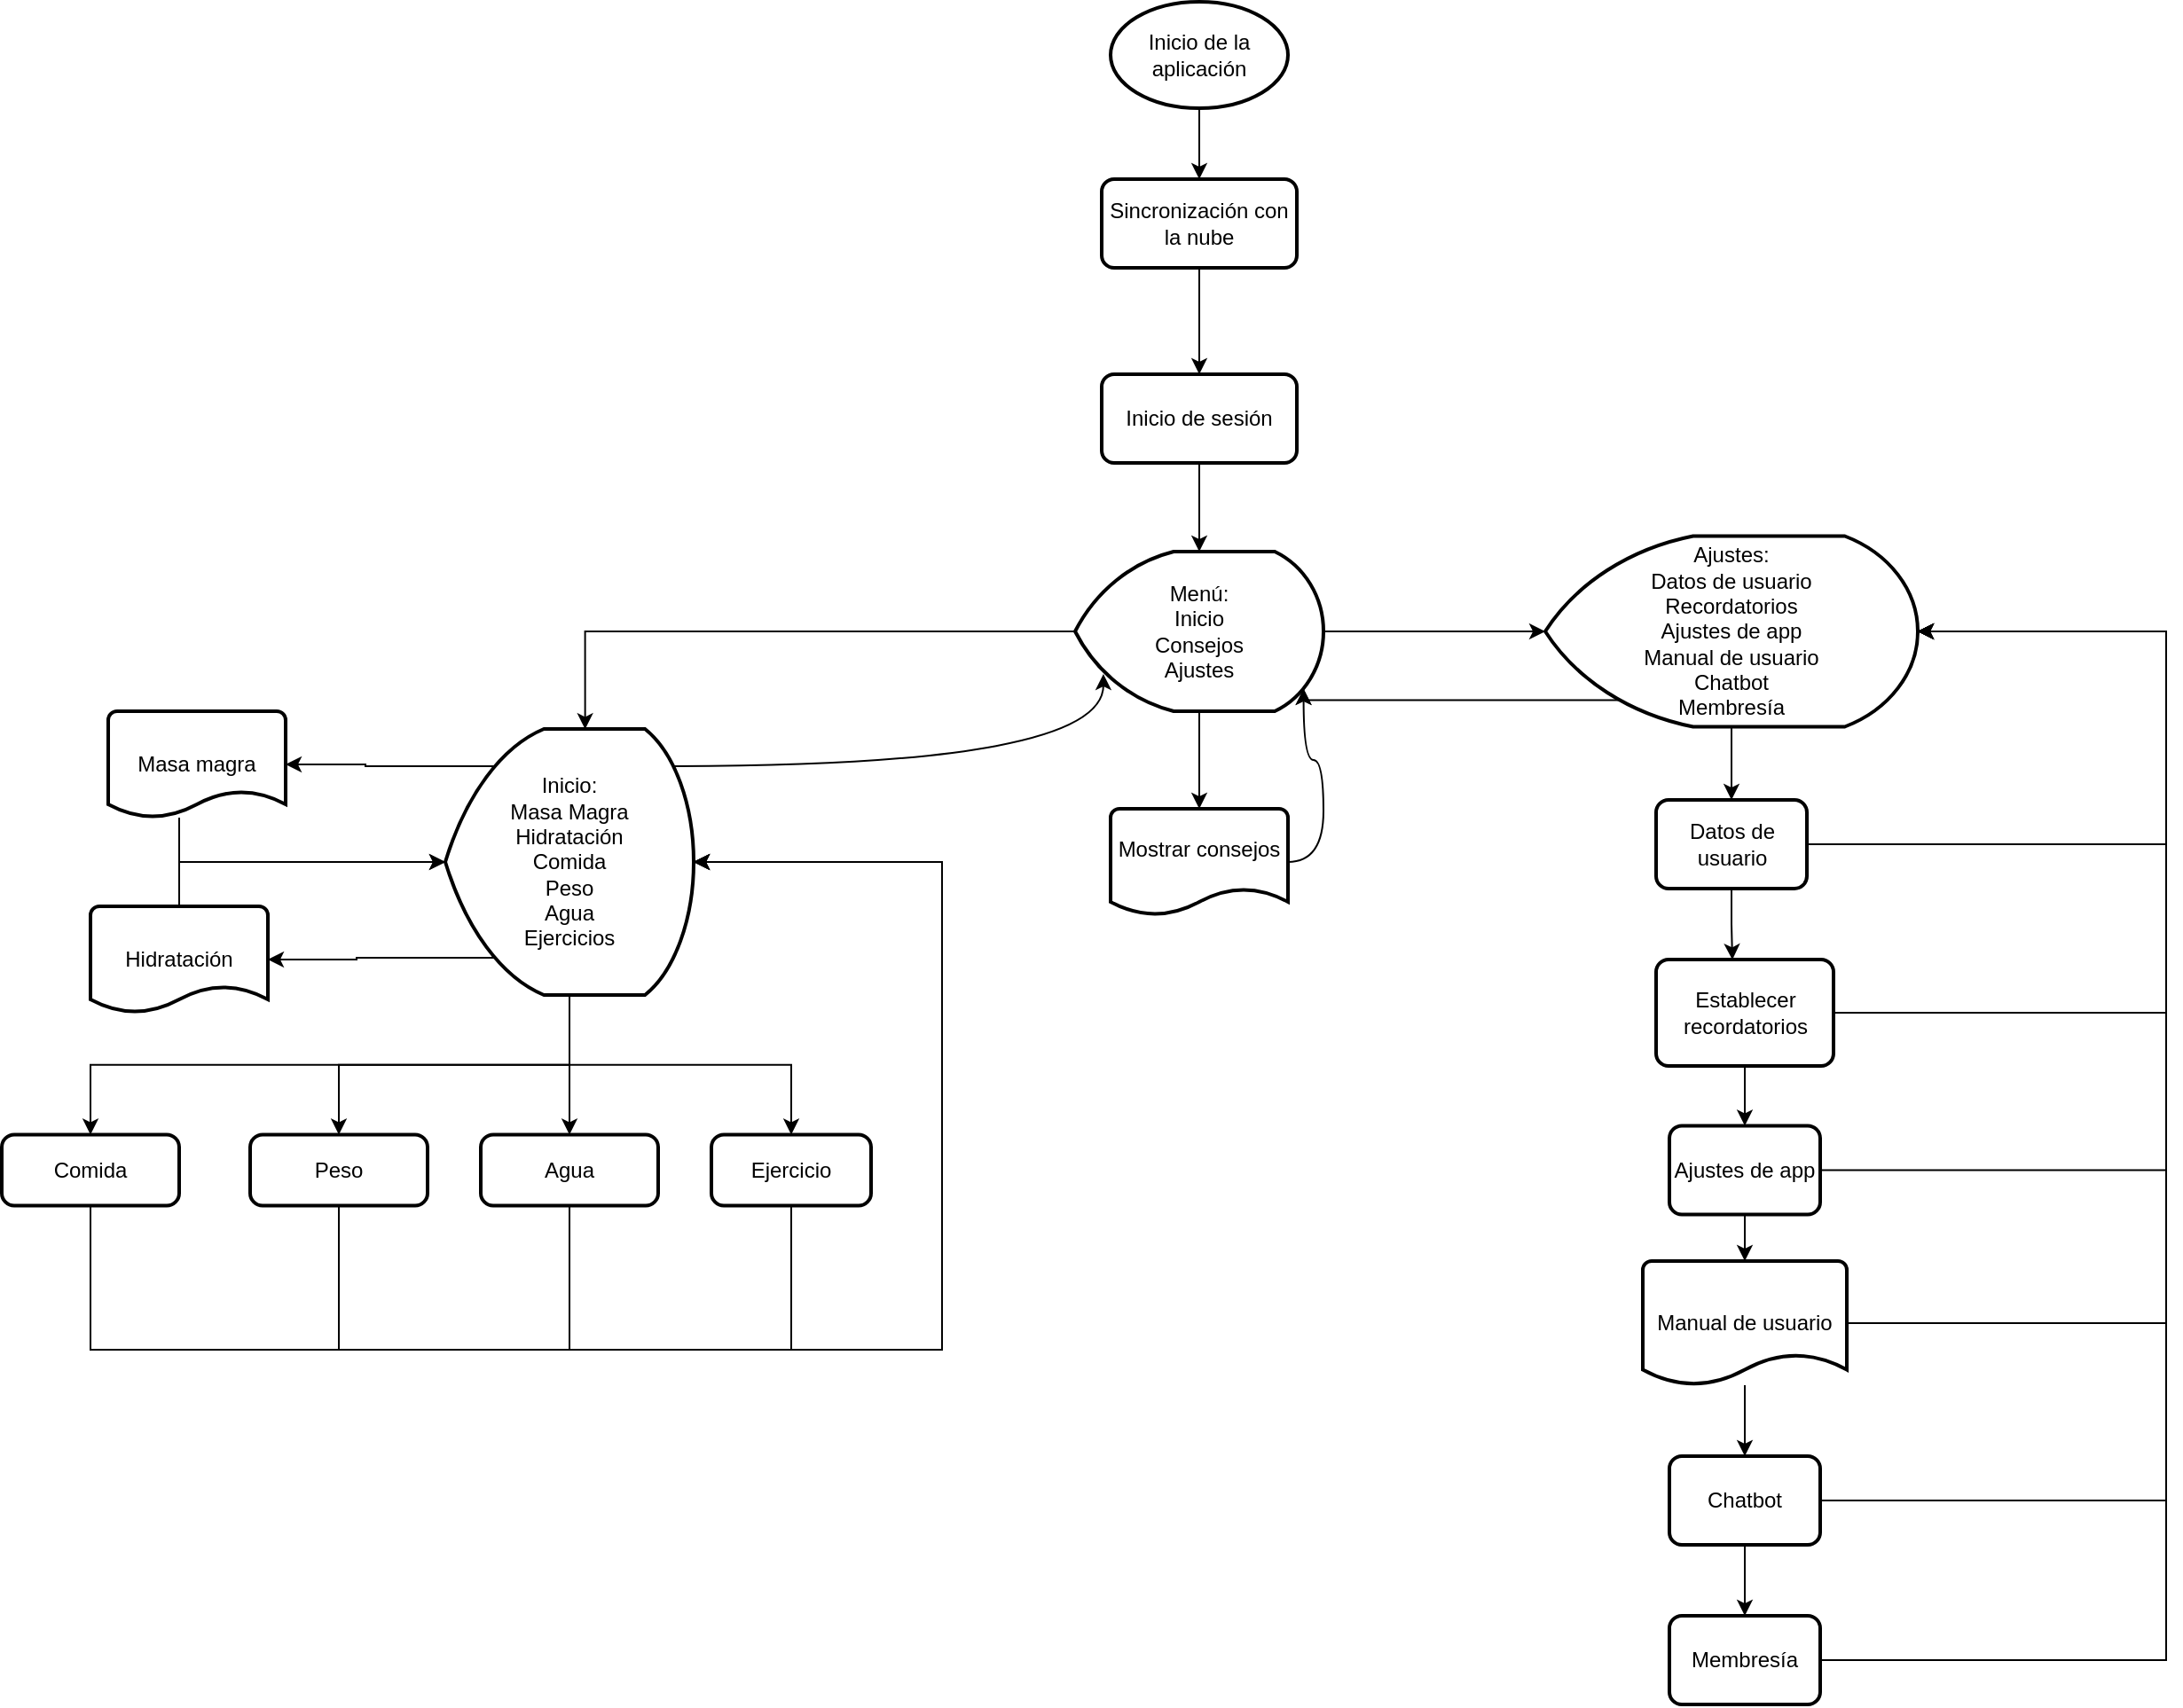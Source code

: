 <mxfile version="15.7.1" type="github">
  <diagram id="03ZAokcntrlKChbKRNU_" name="Page-1">
    <mxGraphModel dx="1635" dy="908" grid="1" gridSize="10" guides="1" tooltips="1" connect="1" arrows="1" fold="1" page="1" pageScale="1" pageWidth="1700" pageHeight="1100" math="0" shadow="0">
      <root>
        <mxCell id="0" />
        <mxCell id="1" parent="0" />
        <mxCell id="AI65t0Lun6rir1HkQO0F-37" style="edgeStyle=orthogonalEdgeStyle;rounded=0;orthogonalLoop=1;jettySize=auto;html=1;exitX=0.5;exitY=1;exitDx=0;exitDy=0;exitPerimeter=0;entryX=0.5;entryY=0;entryDx=0;entryDy=0;" parent="1" source="AI65t0Lun6rir1HkQO0F-2" target="AI65t0Lun6rir1HkQO0F-4" edge="1">
          <mxGeometry relative="1" as="geometry" />
        </mxCell>
        <mxCell id="AI65t0Lun6rir1HkQO0F-2" value="Inicio de la aplicación" style="strokeWidth=2;html=1;shape=mxgraph.flowchart.start_1;whiteSpace=wrap;" parent="1" vertex="1">
          <mxGeometry x="765" y="30" width="100" height="60" as="geometry" />
        </mxCell>
        <mxCell id="AI65t0Lun6rir1HkQO0F-40" value="" style="edgeStyle=orthogonalEdgeStyle;rounded=0;orthogonalLoop=1;jettySize=auto;html=1;" parent="1" source="AI65t0Lun6rir1HkQO0F-3" target="AI65t0Lun6rir1HkQO0F-5" edge="1">
          <mxGeometry relative="1" as="geometry" />
        </mxCell>
        <mxCell id="AI65t0Lun6rir1HkQO0F-3" value="Inicio de sesión" style="rounded=1;whiteSpace=wrap;html=1;absoluteArcSize=1;arcSize=14;strokeWidth=2;" parent="1" vertex="1">
          <mxGeometry x="760" y="240" width="110" height="50" as="geometry" />
        </mxCell>
        <mxCell id="AI65t0Lun6rir1HkQO0F-38" style="edgeStyle=orthogonalEdgeStyle;rounded=0;orthogonalLoop=1;jettySize=auto;html=1;exitX=0.5;exitY=1;exitDx=0;exitDy=0;entryX=0.5;entryY=0;entryDx=0;entryDy=0;" parent="1" source="AI65t0Lun6rir1HkQO0F-4" target="AI65t0Lun6rir1HkQO0F-3" edge="1">
          <mxGeometry relative="1" as="geometry" />
        </mxCell>
        <mxCell id="AI65t0Lun6rir1HkQO0F-4" value="Sincronización con la nube" style="rounded=1;whiteSpace=wrap;html=1;absoluteArcSize=1;arcSize=14;strokeWidth=2;" parent="1" vertex="1">
          <mxGeometry x="760" y="130" width="110" height="50" as="geometry" />
        </mxCell>
        <mxCell id="AI65t0Lun6rir1HkQO0F-24" style="edgeStyle=orthogonalEdgeStyle;rounded=0;orthogonalLoop=1;jettySize=auto;html=1;exitX=0;exitY=0.5;exitDx=0;exitDy=0;exitPerimeter=0;entryX=0.563;entryY=0.001;entryDx=0;entryDy=0;entryPerimeter=0;" parent="1" source="AI65t0Lun6rir1HkQO0F-5" target="AI65t0Lun6rir1HkQO0F-12" edge="1">
          <mxGeometry relative="1" as="geometry" />
        </mxCell>
        <mxCell id="AI65t0Lun6rir1HkQO0F-26" style="edgeStyle=orthogonalEdgeStyle;rounded=0;orthogonalLoop=1;jettySize=auto;html=1;exitX=0.5;exitY=1;exitDx=0;exitDy=0;exitPerimeter=0;" parent="1" source="AI65t0Lun6rir1HkQO0F-5" target="AI65t0Lun6rir1HkQO0F-9" edge="1">
          <mxGeometry relative="1" as="geometry" />
        </mxCell>
        <mxCell id="AI65t0Lun6rir1HkQO0F-27" style="edgeStyle=orthogonalEdgeStyle;rounded=0;orthogonalLoop=1;jettySize=auto;html=1;exitX=1;exitY=0.5;exitDx=0;exitDy=0;exitPerimeter=0;" parent="1" source="AI65t0Lun6rir1HkQO0F-5" target="AI65t0Lun6rir1HkQO0F-10" edge="1">
          <mxGeometry relative="1" as="geometry" />
        </mxCell>
        <mxCell id="AI65t0Lun6rir1HkQO0F-5" value="Menú:&lt;br&gt;Inicio&lt;br&gt;Consejos&lt;br&gt;Ajustes" style="strokeWidth=2;html=1;shape=mxgraph.flowchart.display;whiteSpace=wrap;" parent="1" vertex="1">
          <mxGeometry x="745" y="340" width="140" height="90" as="geometry" />
        </mxCell>
        <mxCell id="kHd_3ohGGgEumY1ikTWk-7" style="edgeStyle=orthogonalEdgeStyle;rounded=0;orthogonalLoop=1;jettySize=auto;html=1;exitX=1;exitY=0.5;exitDx=0;exitDy=0;exitPerimeter=0;entryX=0.92;entryY=0.86;entryDx=0;entryDy=0;entryPerimeter=0;curved=1;" edge="1" parent="1" source="AI65t0Lun6rir1HkQO0F-9" target="AI65t0Lun6rir1HkQO0F-5">
          <mxGeometry relative="1" as="geometry" />
        </mxCell>
        <mxCell id="AI65t0Lun6rir1HkQO0F-9" value="Mostrar consejos&lt;br&gt;&amp;nbsp;" style="strokeWidth=2;html=1;shape=mxgraph.flowchart.document2;whiteSpace=wrap;size=0.25;" parent="1" vertex="1">
          <mxGeometry x="765" y="485" width="100" height="60" as="geometry" />
        </mxCell>
        <mxCell id="AI65t0Lun6rir1HkQO0F-47" style="edgeStyle=orthogonalEdgeStyle;rounded=0;orthogonalLoop=1;jettySize=auto;html=1;exitX=0.5;exitY=1;exitDx=0;exitDy=0;exitPerimeter=0;entryX=0.5;entryY=0;entryDx=0;entryDy=0;" parent="1" source="AI65t0Lun6rir1HkQO0F-10" target="AI65t0Lun6rir1HkQO0F-44" edge="1">
          <mxGeometry relative="1" as="geometry" />
        </mxCell>
        <mxCell id="kHd_3ohGGgEumY1ikTWk-16" style="edgeStyle=orthogonalEdgeStyle;rounded=0;orthogonalLoop=1;jettySize=auto;html=1;exitX=0.2;exitY=0.86;exitDx=0;exitDy=0;exitPerimeter=0;entryX=0.92;entryY=0.86;entryDx=0;entryDy=0;entryPerimeter=0;curved=1;" edge="1" parent="1" source="AI65t0Lun6rir1HkQO0F-10" target="AI65t0Lun6rir1HkQO0F-5">
          <mxGeometry relative="1" as="geometry">
            <Array as="points">
              <mxPoint x="874" y="424" />
            </Array>
          </mxGeometry>
        </mxCell>
        <mxCell id="AI65t0Lun6rir1HkQO0F-10" value="Ajustes:&lt;br&gt;Datos de usuario&lt;br&gt;Recordatorios&lt;br&gt;Ajustes de app&lt;br&gt;Manual de usuario&lt;br&gt;Chatbot&lt;br&gt;Membresía" style="strokeWidth=2;html=1;shape=mxgraph.flowchart.display;whiteSpace=wrap;" parent="1" vertex="1">
          <mxGeometry x="1010" y="331.25" width="210" height="107.5" as="geometry" />
        </mxCell>
        <mxCell id="AI65t0Lun6rir1HkQO0F-29" style="edgeStyle=orthogonalEdgeStyle;rounded=0;orthogonalLoop=1;jettySize=auto;html=1;exitX=0.2;exitY=0.14;exitDx=0;exitDy=0;exitPerimeter=0;entryX=1;entryY=0.5;entryDx=0;entryDy=0;entryPerimeter=0;" parent="1" source="AI65t0Lun6rir1HkQO0F-12" target="AI65t0Lun6rir1HkQO0F-16" edge="1">
          <mxGeometry relative="1" as="geometry" />
        </mxCell>
        <mxCell id="AI65t0Lun6rir1HkQO0F-30" style="edgeStyle=orthogonalEdgeStyle;rounded=0;orthogonalLoop=1;jettySize=auto;html=1;exitX=0.2;exitY=0.86;exitDx=0;exitDy=0;exitPerimeter=0;entryX=1;entryY=0.5;entryDx=0;entryDy=0;entryPerimeter=0;" parent="1" source="AI65t0Lun6rir1HkQO0F-12" target="AI65t0Lun6rir1HkQO0F-17" edge="1">
          <mxGeometry relative="1" as="geometry" />
        </mxCell>
        <mxCell id="AI65t0Lun6rir1HkQO0F-31" style="edgeStyle=orthogonalEdgeStyle;rounded=0;orthogonalLoop=1;jettySize=auto;html=1;exitX=0.5;exitY=1;exitDx=0;exitDy=0;exitPerimeter=0;entryX=0.5;entryY=0;entryDx=0;entryDy=0;" parent="1" source="AI65t0Lun6rir1HkQO0F-12" target="AI65t0Lun6rir1HkQO0F-18" edge="1">
          <mxGeometry relative="1" as="geometry" />
        </mxCell>
        <mxCell id="AI65t0Lun6rir1HkQO0F-32" style="edgeStyle=orthogonalEdgeStyle;rounded=0;orthogonalLoop=1;jettySize=auto;html=1;exitX=0.5;exitY=1;exitDx=0;exitDy=0;exitPerimeter=0;entryX=0.5;entryY=0;entryDx=0;entryDy=0;" parent="1" source="AI65t0Lun6rir1HkQO0F-12" target="AI65t0Lun6rir1HkQO0F-19" edge="1">
          <mxGeometry relative="1" as="geometry" />
        </mxCell>
        <mxCell id="AI65t0Lun6rir1HkQO0F-33" style="edgeStyle=orthogonalEdgeStyle;rounded=0;orthogonalLoop=1;jettySize=auto;html=1;exitX=0.5;exitY=1;exitDx=0;exitDy=0;exitPerimeter=0;entryX=0.5;entryY=0;entryDx=0;entryDy=0;" parent="1" source="AI65t0Lun6rir1HkQO0F-12" target="AI65t0Lun6rir1HkQO0F-20" edge="1">
          <mxGeometry relative="1" as="geometry" />
        </mxCell>
        <mxCell id="AI65t0Lun6rir1HkQO0F-35" style="edgeStyle=orthogonalEdgeStyle;rounded=0;orthogonalLoop=1;jettySize=auto;html=1;exitX=0.5;exitY=1;exitDx=0;exitDy=0;exitPerimeter=0;" parent="1" source="AI65t0Lun6rir1HkQO0F-12" target="AI65t0Lun6rir1HkQO0F-22" edge="1">
          <mxGeometry relative="1" as="geometry" />
        </mxCell>
        <mxCell id="kHd_3ohGGgEumY1ikTWk-15" style="edgeStyle=orthogonalEdgeStyle;rounded=0;orthogonalLoop=1;jettySize=auto;html=1;exitX=0.92;exitY=0.14;exitDx=0;exitDy=0;exitPerimeter=0;entryX=0.114;entryY=0.767;entryDx=0;entryDy=0;entryPerimeter=0;curved=1;" edge="1" parent="1" source="AI65t0Lun6rir1HkQO0F-12" target="AI65t0Lun6rir1HkQO0F-5">
          <mxGeometry relative="1" as="geometry" />
        </mxCell>
        <mxCell id="AI65t0Lun6rir1HkQO0F-12" value="Inicio:&lt;br&gt;Masa Magra&lt;br&gt;Hidratación&lt;br&gt;Comida&lt;br&gt;Peso&lt;br&gt;Agua&lt;br&gt;Ejercicios" style="strokeWidth=2;html=1;shape=mxgraph.flowchart.display;whiteSpace=wrap;" parent="1" vertex="1">
          <mxGeometry x="390" y="440" width="140" height="150" as="geometry" />
        </mxCell>
        <mxCell id="AI65t0Lun6rir1HkQO0F-42" value="" style="edgeStyle=orthogonalEdgeStyle;rounded=0;orthogonalLoop=1;jettySize=auto;html=1;" parent="1" source="AI65t0Lun6rir1HkQO0F-13" target="AI65t0Lun6rir1HkQO0F-15" edge="1">
          <mxGeometry relative="1" as="geometry" />
        </mxCell>
        <mxCell id="kHd_3ohGGgEumY1ikTWk-3" style="edgeStyle=orthogonalEdgeStyle;rounded=0;orthogonalLoop=1;jettySize=auto;html=1;exitX=1;exitY=0.5;exitDx=0;exitDy=0;exitPerimeter=0;entryX=1;entryY=0.5;entryDx=0;entryDy=0;entryPerimeter=0;" edge="1" parent="1" source="AI65t0Lun6rir1HkQO0F-13" target="AI65t0Lun6rir1HkQO0F-10">
          <mxGeometry relative="1" as="geometry">
            <Array as="points">
              <mxPoint x="1360" y="775" />
              <mxPoint x="1360" y="385" />
            </Array>
          </mxGeometry>
        </mxCell>
        <mxCell id="AI65t0Lun6rir1HkQO0F-13" value="Manual de usuario" style="strokeWidth=2;html=1;shape=mxgraph.flowchart.document2;whiteSpace=wrap;size=0.25;" parent="1" vertex="1">
          <mxGeometry x="1065" y="740" width="115" height="70" as="geometry" />
        </mxCell>
        <mxCell id="AI65t0Lun6rir1HkQO0F-51" value="" style="edgeStyle=orthogonalEdgeStyle;rounded=0;orthogonalLoop=1;jettySize=auto;html=1;" parent="1" source="AI65t0Lun6rir1HkQO0F-15" target="AI65t0Lun6rir1HkQO0F-46" edge="1">
          <mxGeometry relative="1" as="geometry" />
        </mxCell>
        <mxCell id="kHd_3ohGGgEumY1ikTWk-2" style="edgeStyle=orthogonalEdgeStyle;rounded=0;orthogonalLoop=1;jettySize=auto;html=1;exitX=1;exitY=0.5;exitDx=0;exitDy=0;entryX=1;entryY=0.5;entryDx=0;entryDy=0;entryPerimeter=0;" edge="1" parent="1" source="AI65t0Lun6rir1HkQO0F-15" target="AI65t0Lun6rir1HkQO0F-10">
          <mxGeometry relative="1" as="geometry">
            <Array as="points">
              <mxPoint x="1360" y="875" />
              <mxPoint x="1360" y="385" />
            </Array>
          </mxGeometry>
        </mxCell>
        <mxCell id="AI65t0Lun6rir1HkQO0F-15" value="Chatbot" style="rounded=1;whiteSpace=wrap;html=1;absoluteArcSize=1;arcSize=14;strokeWidth=2;" parent="1" vertex="1">
          <mxGeometry x="1080" y="850" width="85" height="50" as="geometry" />
        </mxCell>
        <mxCell id="kHd_3ohGGgEumY1ikTWk-14" style="edgeStyle=orthogonalEdgeStyle;rounded=0;orthogonalLoop=1;jettySize=auto;html=1;entryX=0;entryY=0.5;entryDx=0;entryDy=0;entryPerimeter=0;" edge="1" parent="1" source="AI65t0Lun6rir1HkQO0F-16" target="AI65t0Lun6rir1HkQO0F-12">
          <mxGeometry relative="1" as="geometry">
            <Array as="points">
              <mxPoint x="240" y="515" />
            </Array>
          </mxGeometry>
        </mxCell>
        <mxCell id="AI65t0Lun6rir1HkQO0F-16" value="Masa magra" style="strokeWidth=2;html=1;shape=mxgraph.flowchart.document2;whiteSpace=wrap;size=0.25;" parent="1" vertex="1">
          <mxGeometry x="200" y="430" width="100" height="60" as="geometry" />
        </mxCell>
        <mxCell id="kHd_3ohGGgEumY1ikTWk-12" style="edgeStyle=orthogonalEdgeStyle;rounded=0;orthogonalLoop=1;jettySize=auto;html=1;exitX=0.5;exitY=0;exitDx=0;exitDy=0;exitPerimeter=0;entryX=0;entryY=0.5;entryDx=0;entryDy=0;entryPerimeter=0;" edge="1" parent="1" source="AI65t0Lun6rir1HkQO0F-17" target="AI65t0Lun6rir1HkQO0F-12">
          <mxGeometry relative="1" as="geometry" />
        </mxCell>
        <mxCell id="AI65t0Lun6rir1HkQO0F-17" value="Hidratación" style="strokeWidth=2;html=1;shape=mxgraph.flowchart.document2;whiteSpace=wrap;size=0.25;" parent="1" vertex="1">
          <mxGeometry x="190" y="540" width="100" height="60" as="geometry" />
        </mxCell>
        <mxCell id="kHd_3ohGGgEumY1ikTWk-8" style="edgeStyle=orthogonalEdgeStyle;rounded=0;orthogonalLoop=1;jettySize=auto;html=1;exitX=0.5;exitY=1;exitDx=0;exitDy=0;entryX=1;entryY=0.5;entryDx=0;entryDy=0;entryPerimeter=0;" edge="1" parent="1" source="AI65t0Lun6rir1HkQO0F-18" target="AI65t0Lun6rir1HkQO0F-12">
          <mxGeometry relative="1" as="geometry">
            <Array as="points">
              <mxPoint x="190" y="790" />
              <mxPoint x="670" y="790" />
              <mxPoint x="670" y="515" />
            </Array>
          </mxGeometry>
        </mxCell>
        <mxCell id="AI65t0Lun6rir1HkQO0F-18" value="Comida" style="rounded=1;whiteSpace=wrap;html=1;absoluteArcSize=1;arcSize=14;strokeWidth=2;" parent="1" vertex="1">
          <mxGeometry x="140" y="668.75" width="100" height="40" as="geometry" />
        </mxCell>
        <mxCell id="kHd_3ohGGgEumY1ikTWk-9" style="edgeStyle=orthogonalEdgeStyle;rounded=0;orthogonalLoop=1;jettySize=auto;html=1;exitX=0.5;exitY=1;exitDx=0;exitDy=0;entryX=1;entryY=0.5;entryDx=0;entryDy=0;entryPerimeter=0;" edge="1" parent="1" source="AI65t0Lun6rir1HkQO0F-19" target="AI65t0Lun6rir1HkQO0F-12">
          <mxGeometry relative="1" as="geometry">
            <Array as="points">
              <mxPoint x="330" y="790" />
              <mxPoint x="670" y="790" />
              <mxPoint x="670" y="515" />
            </Array>
          </mxGeometry>
        </mxCell>
        <mxCell id="AI65t0Lun6rir1HkQO0F-19" value="Peso" style="rounded=1;whiteSpace=wrap;html=1;absoluteArcSize=1;arcSize=14;strokeWidth=2;" parent="1" vertex="1">
          <mxGeometry x="280" y="668.75" width="100" height="40" as="geometry" />
        </mxCell>
        <mxCell id="kHd_3ohGGgEumY1ikTWk-10" style="edgeStyle=orthogonalEdgeStyle;rounded=0;orthogonalLoop=1;jettySize=auto;html=1;exitX=0.5;exitY=1;exitDx=0;exitDy=0;entryX=1;entryY=0.5;entryDx=0;entryDy=0;entryPerimeter=0;" edge="1" parent="1" source="AI65t0Lun6rir1HkQO0F-20" target="AI65t0Lun6rir1HkQO0F-12">
          <mxGeometry relative="1" as="geometry">
            <Array as="points">
              <mxPoint x="460" y="790" />
              <mxPoint x="670" y="790" />
              <mxPoint x="670" y="515" />
            </Array>
          </mxGeometry>
        </mxCell>
        <mxCell id="AI65t0Lun6rir1HkQO0F-20" value="Agua" style="rounded=1;whiteSpace=wrap;html=1;absoluteArcSize=1;arcSize=14;strokeWidth=2;" parent="1" vertex="1">
          <mxGeometry x="410" y="668.75" width="100" height="40" as="geometry" />
        </mxCell>
        <mxCell id="kHd_3ohGGgEumY1ikTWk-11" style="edgeStyle=orthogonalEdgeStyle;rounded=0;orthogonalLoop=1;jettySize=auto;html=1;exitX=0.5;exitY=1;exitDx=0;exitDy=0;entryX=1;entryY=0.5;entryDx=0;entryDy=0;entryPerimeter=0;" edge="1" parent="1" source="AI65t0Lun6rir1HkQO0F-22" target="AI65t0Lun6rir1HkQO0F-12">
          <mxGeometry relative="1" as="geometry">
            <Array as="points">
              <mxPoint x="585" y="790" />
              <mxPoint x="670" y="790" />
              <mxPoint x="670" y="515" />
            </Array>
          </mxGeometry>
        </mxCell>
        <mxCell id="AI65t0Lun6rir1HkQO0F-22" value="Ejercicio" style="rounded=1;whiteSpace=wrap;html=1;absoluteArcSize=1;arcSize=14;strokeWidth=2;" parent="1" vertex="1">
          <mxGeometry x="540" y="668.75" width="90" height="40" as="geometry" />
        </mxCell>
        <mxCell id="AI65t0Lun6rir1HkQO0F-49" style="edgeStyle=orthogonalEdgeStyle;rounded=0;orthogonalLoop=1;jettySize=auto;html=1;exitX=0.5;exitY=1;exitDx=0;exitDy=0;entryX=0.5;entryY=0;entryDx=0;entryDy=0;" parent="1" source="AI65t0Lun6rir1HkQO0F-43" target="AI65t0Lun6rir1HkQO0F-45" edge="1">
          <mxGeometry relative="1" as="geometry" />
        </mxCell>
        <mxCell id="kHd_3ohGGgEumY1ikTWk-5" style="edgeStyle=orthogonalEdgeStyle;rounded=0;orthogonalLoop=1;jettySize=auto;html=1;exitX=1;exitY=0.5;exitDx=0;exitDy=0;entryX=1;entryY=0.5;entryDx=0;entryDy=0;entryPerimeter=0;" edge="1" parent="1" source="AI65t0Lun6rir1HkQO0F-43" target="AI65t0Lun6rir1HkQO0F-10">
          <mxGeometry relative="1" as="geometry">
            <Array as="points">
              <mxPoint x="1360" y="600" />
              <mxPoint x="1360" y="385" />
            </Array>
          </mxGeometry>
        </mxCell>
        <mxCell id="AI65t0Lun6rir1HkQO0F-43" value="Establecer recordatorios" style="rounded=1;whiteSpace=wrap;html=1;absoluteArcSize=1;arcSize=14;strokeWidth=2;" parent="1" vertex="1">
          <mxGeometry x="1072.5" y="570" width="100" height="60" as="geometry" />
        </mxCell>
        <mxCell id="AI65t0Lun6rir1HkQO0F-48" style="edgeStyle=orthogonalEdgeStyle;rounded=0;orthogonalLoop=1;jettySize=auto;html=1;exitX=0.5;exitY=1;exitDx=0;exitDy=0;entryX=0.43;entryY=0.002;entryDx=0;entryDy=0;entryPerimeter=0;" parent="1" source="AI65t0Lun6rir1HkQO0F-44" target="AI65t0Lun6rir1HkQO0F-43" edge="1">
          <mxGeometry relative="1" as="geometry" />
        </mxCell>
        <mxCell id="kHd_3ohGGgEumY1ikTWk-6" style="edgeStyle=orthogonalEdgeStyle;rounded=0;orthogonalLoop=1;jettySize=auto;html=1;exitX=1;exitY=0.5;exitDx=0;exitDy=0;entryX=1;entryY=0.5;entryDx=0;entryDy=0;entryPerimeter=0;" edge="1" parent="1" source="AI65t0Lun6rir1HkQO0F-44" target="AI65t0Lun6rir1HkQO0F-10">
          <mxGeometry relative="1" as="geometry">
            <Array as="points">
              <mxPoint x="1360" y="505" />
              <mxPoint x="1360" y="385" />
            </Array>
          </mxGeometry>
        </mxCell>
        <mxCell id="AI65t0Lun6rir1HkQO0F-44" value="Datos de usuario" style="rounded=1;whiteSpace=wrap;html=1;absoluteArcSize=1;arcSize=14;strokeWidth=2;" parent="1" vertex="1">
          <mxGeometry x="1072.5" y="480" width="85" height="50" as="geometry" />
        </mxCell>
        <mxCell id="AI65t0Lun6rir1HkQO0F-50" value="" style="edgeStyle=orthogonalEdgeStyle;rounded=0;orthogonalLoop=1;jettySize=auto;html=1;" parent="1" source="AI65t0Lun6rir1HkQO0F-45" target="AI65t0Lun6rir1HkQO0F-13" edge="1">
          <mxGeometry relative="1" as="geometry" />
        </mxCell>
        <mxCell id="kHd_3ohGGgEumY1ikTWk-4" style="edgeStyle=orthogonalEdgeStyle;rounded=0;orthogonalLoop=1;jettySize=auto;html=1;exitX=1;exitY=0.5;exitDx=0;exitDy=0;entryX=1;entryY=0.5;entryDx=0;entryDy=0;entryPerimeter=0;" edge="1" parent="1" source="AI65t0Lun6rir1HkQO0F-45" target="AI65t0Lun6rir1HkQO0F-10">
          <mxGeometry relative="1" as="geometry">
            <Array as="points">
              <mxPoint x="1360" y="689" />
              <mxPoint x="1360" y="385" />
            </Array>
          </mxGeometry>
        </mxCell>
        <mxCell id="AI65t0Lun6rir1HkQO0F-45" value="Ajustes de app" style="rounded=1;whiteSpace=wrap;html=1;absoluteArcSize=1;arcSize=14;strokeWidth=2;" parent="1" vertex="1">
          <mxGeometry x="1080" y="663.75" width="85" height="50" as="geometry" />
        </mxCell>
        <mxCell id="kHd_3ohGGgEumY1ikTWk-1" style="edgeStyle=orthogonalEdgeStyle;rounded=0;orthogonalLoop=1;jettySize=auto;html=1;exitX=1;exitY=0.5;exitDx=0;exitDy=0;entryX=1;entryY=0.5;entryDx=0;entryDy=0;entryPerimeter=0;" edge="1" parent="1" source="AI65t0Lun6rir1HkQO0F-46" target="AI65t0Lun6rir1HkQO0F-10">
          <mxGeometry relative="1" as="geometry">
            <Array as="points">
              <mxPoint x="1360" y="965" />
              <mxPoint x="1360" y="385" />
            </Array>
          </mxGeometry>
        </mxCell>
        <mxCell id="AI65t0Lun6rir1HkQO0F-46" value="Membresía" style="rounded=1;whiteSpace=wrap;html=1;absoluteArcSize=1;arcSize=14;strokeWidth=2;" parent="1" vertex="1">
          <mxGeometry x="1080" y="940" width="85" height="50" as="geometry" />
        </mxCell>
      </root>
    </mxGraphModel>
  </diagram>
</mxfile>
